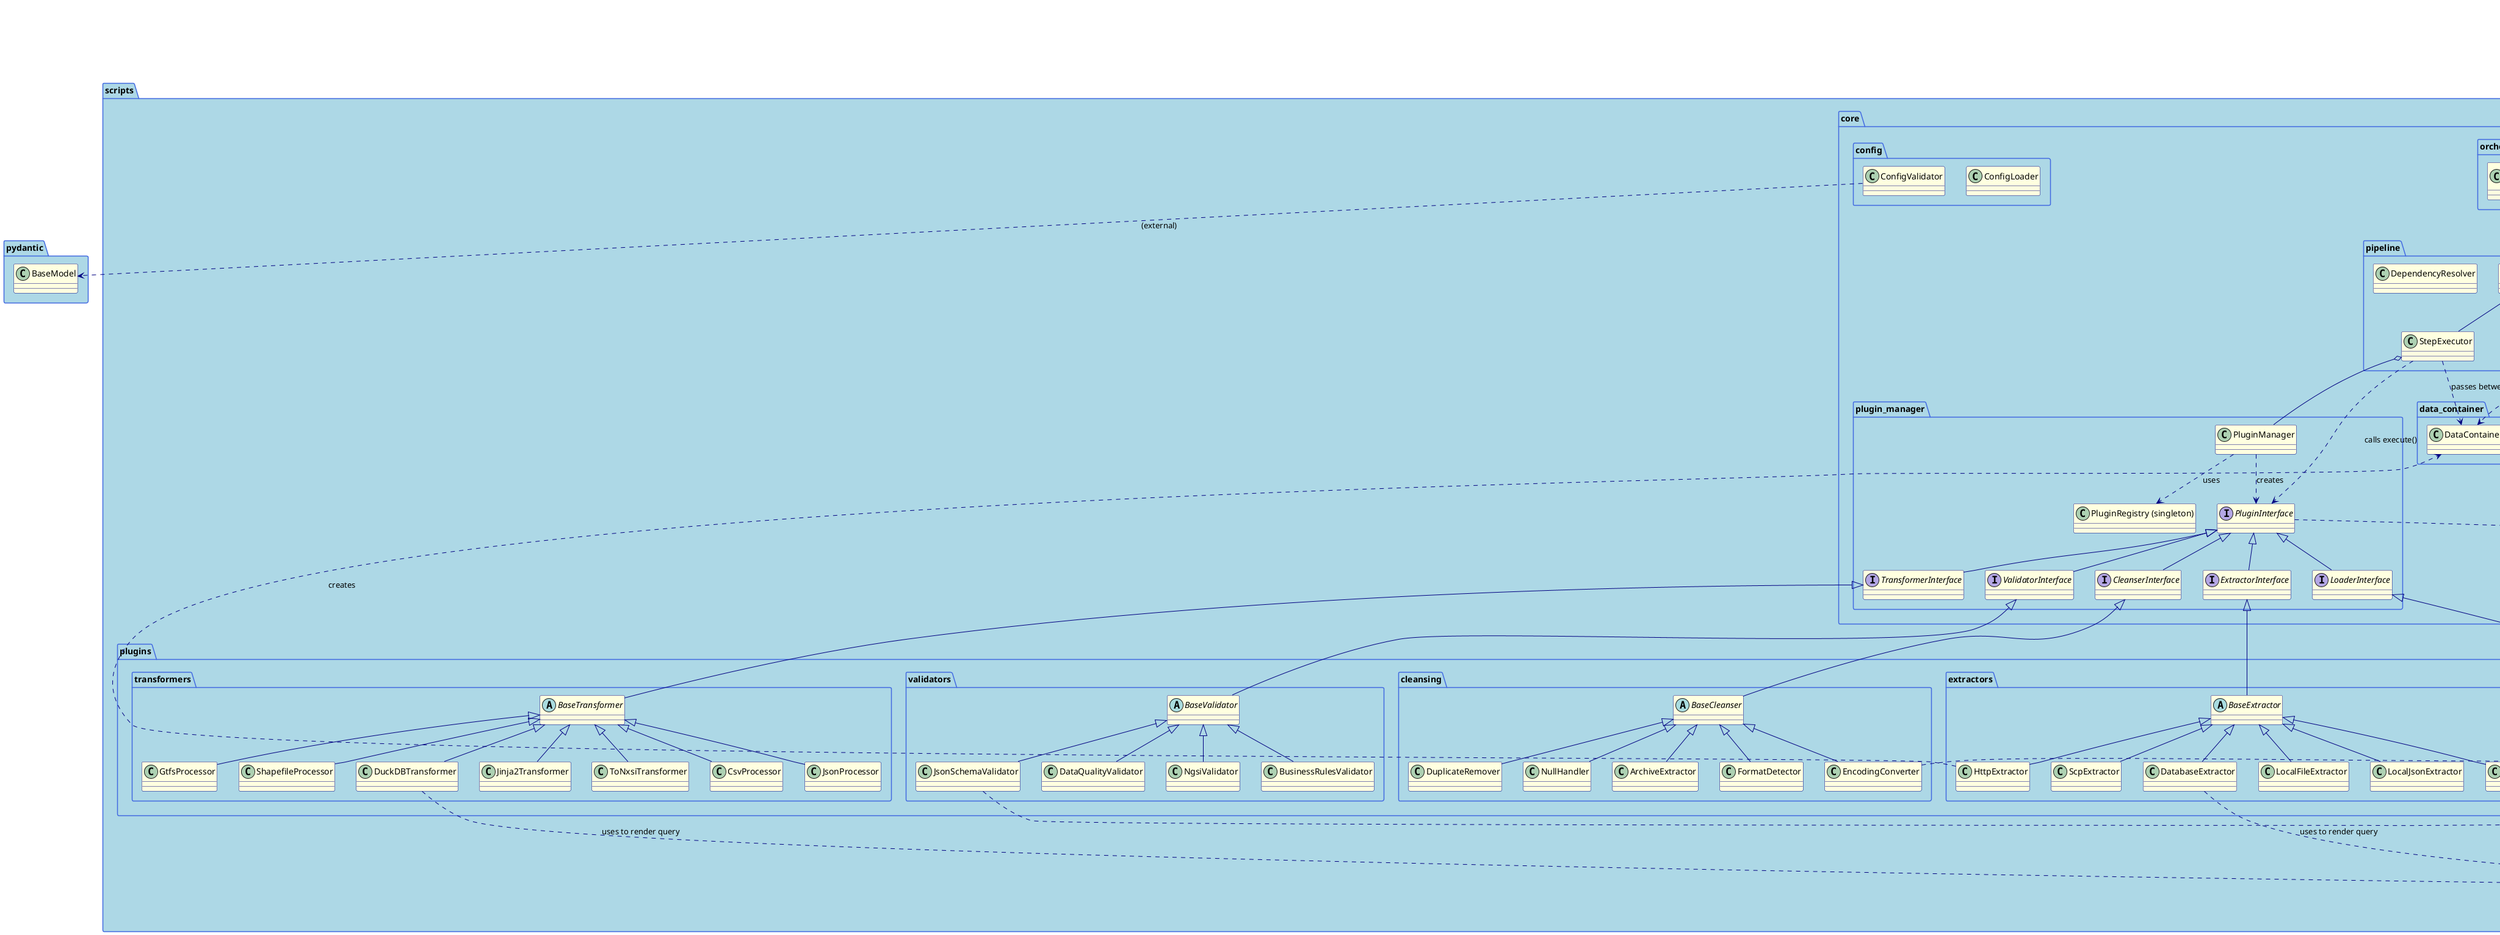 @startuml ETL Framework - Code-Based Design (Comprehensive)

' --- スタイル定義 ---
skinparam classAttributeIconSize 0
skinparam defaultFontName "Segoe UI", "Helvetica", "Arial"
skinparam package {
    BackgroundColor LightBlue
    BorderColor RoyalBlue
}
skinparam class {
    BackgroundColor LightYellow
    ArrowColor Navy
    BorderColor Navy
}
skinparam interface {
    BackgroundColor LightPink
    BorderColor Firebrick
}
skinparam enum {
    BackgroundColor LightGreen
}
skinparam abstract {
    BackgroundColor LemonChiffon
}

' #############################################
' ###      ETL FLOW DEFINITION FILE         ###
' #############################################
class "ETL Flow\n(e.g., ETL1/etl_flow.py)" as EtlFlowScript


' #############################################
' ###           CORE FRAMEWORK              ###
' #############################################
package "scripts.core" {

    package "orchestrator" {
        class "run_pipeline_as_task" as TaskRunner <<@task function>>
    }

    package "pipeline" {
        class PipelineBuilder
        class StepExecutor
        class DependencyResolver
    }

    package "plugin_manager" {
        class PluginManager
        class "PluginRegistry (singleton)" as PluginRegistry
        interface PluginInterface
        interface ExtractorInterface
        interface CleanserInterface
        interface TransformerInterface
        interface ValidatorInterface
        interface LoaderInterface
    }

    package "data_container" {
        class DataContainer
        enum SupportedFormats
    }

    package "config" {
        class ConfigLoader
        class ConfigValidator
    }
}


' #############################################
' ###              PLUGINS                  ###
' #############################################
package "scripts.plugins" {

    package "extractors" {
        abstract class BaseExtractor
        class LocalFileExtractor
        class LocalJsonExtractor
        class HttpExtractor
        class FtpExtractor
        class ScpExtractor
        class DatabaseExtractor
    }

    package "cleansing" {
        abstract class BaseCleanser
        class ArchiveExtractor
        class EncodingConverter
        class FormatDetector
        class DuplicateRemover
        class NullHandler
    }

    package "transformers" {
        abstract class BaseTransformer
        class DuckDBTransformer
        class Jinja2Transformer
        class ToNxsiTransformer
        class CsvProcessor
        class JsonProcessor
        class GtfsProcessor
        class ShapefileProcessor
    }

    package "validators" {
        abstract class BaseValidator
        class JsonSchemaValidator
        class DataQualityValidator
        class NgsiValidator
        class BusinessRulesValidator
    }

    package "loaders" {
        abstract class BaseLoader
        class LocalFileLoader
        class HttpLoader
        class FtpLoader
        class ScpLoader
        class ContextBrokerLoader
        class DatabaseLoader
    }
}


' #############################################
' ###             UTILITIES                 ###
' #############################################
package "scripts.utils" {
    class "config_loader" as ConfigLoaderUtil <<utility>>
    class "sql_template" as SqlTemplateUtil <<utility>>
    class "file_utils" as FileUtilsUtil <<utility>>
    class "logger" as LoggerUtil <<utility>>
}


' #############################################
' ###            RELATIONSHIPS              ###
' #############################################

' --- Main Control Flow ---
EtlFlowScript ..> PipelineBuilder : creates & configures
EtlFlowScript ..> TaskRunner : calls

TaskRunner ..> PipelineBuilder : calls run()

PipelineBuilder o-- StepExecutor
StepExecutor o-- PluginManager

' --- Core Dependencies ---
StepExecutor ..> PluginInterface : calls execute()
StepExecutor ..> DataContainer : passes between steps
PluginManager ..> PluginRegistry : uses
PluginManager ..> PluginInterface : creates
PipelineParser ..> FileUtilsUtil : (if used)

' --- Interface Inheritance ---
PluginInterface <|-- ExtractorInterface
PluginInterface <|-- CleanserInterface
PluginInterface <|-- TransformerInterface
PluginInterface <|-- ValidatorInterface
PluginInterface <|-- LoaderInterface

' --- Base Class Inheritance ---
ExtractorInterface <|-- BaseExtractor
CleanserInterface <|-- BaseCleanser
TransformerInterface <|-- BaseTransformer
ValidatorInterface <|-- BaseValidator
LoaderInterface <|-- BaseLoader

' --- Concrete Plugin Inheritance (All plugins inherit from a Base class) ---
BaseExtractor <|-- LocalFileExtractor
BaseExtractor <|-- LocalJsonExtractor
BaseExtractor <|-- HttpExtractor
BaseExtractor <|-- FtpExtractor
BaseExtractor <|-- ScpExtractor
BaseExtractor <|-- DatabaseExtractor

BaseCleanser <|-- ArchiveExtractor
BaseCleanser <|-- EncodingConverter
BaseCleanser <|-- FormatDetector
BaseCleanser <|-- DuplicateRemover
BaseCleanser <|-- NullHandler

BaseTransformer <|-- DuckDBTransformer
BaseTransformer <|-- Jinja2Transformer
BaseTransformer <|-- ToNxsiTransformer
BaseTransformer <|-- CsvProcessor
BaseTransformer <|-- JsonProcessor
BaseTransformer <|-- GtfsProcessor
BaseTransformer <|-- ShapefileProcessor

BaseValidator <|-- JsonSchemaValidator
BaseValidator <|-- DataQualityValidator
BaseValidator <|-- NgsiValidator
BaseValidator <|-- BusinessRulesValidator

BaseLoader <|-- LocalFileLoader
BaseLoader <|-- HttpLoader
BaseLoader <|-- FtpLoader
BaseLoader <|-- ScpLoader
BaseLoader <|-- ContextBrokerLoader
BaseLoader <|-- DatabaseLoader

' --- Utility and Core Component Usage by Plugins (Examples) ---
DuckDBTransformer ..> SqlTemplateUtil : uses to render query
DatabaseExtractor ..> SqlTemplateUtil : uses to render query
JsonSchemaValidator ..> ConfigLoaderUtil : uses to load schema
HttpExtractor ..> DataContainer : creates
ToLocalFileLoader ..> DataContainer : receives
EncodingConverter ..> SupportedFormats : uses

' --- General Dependencies ---
EtlFlowScript ..> LoggerUtil : uses for logging
PluginInterface ..> LoggerUtil : (all plugins can use)
ConfigValidator ..> "pydantic.BaseModel" : (external)

@enduml